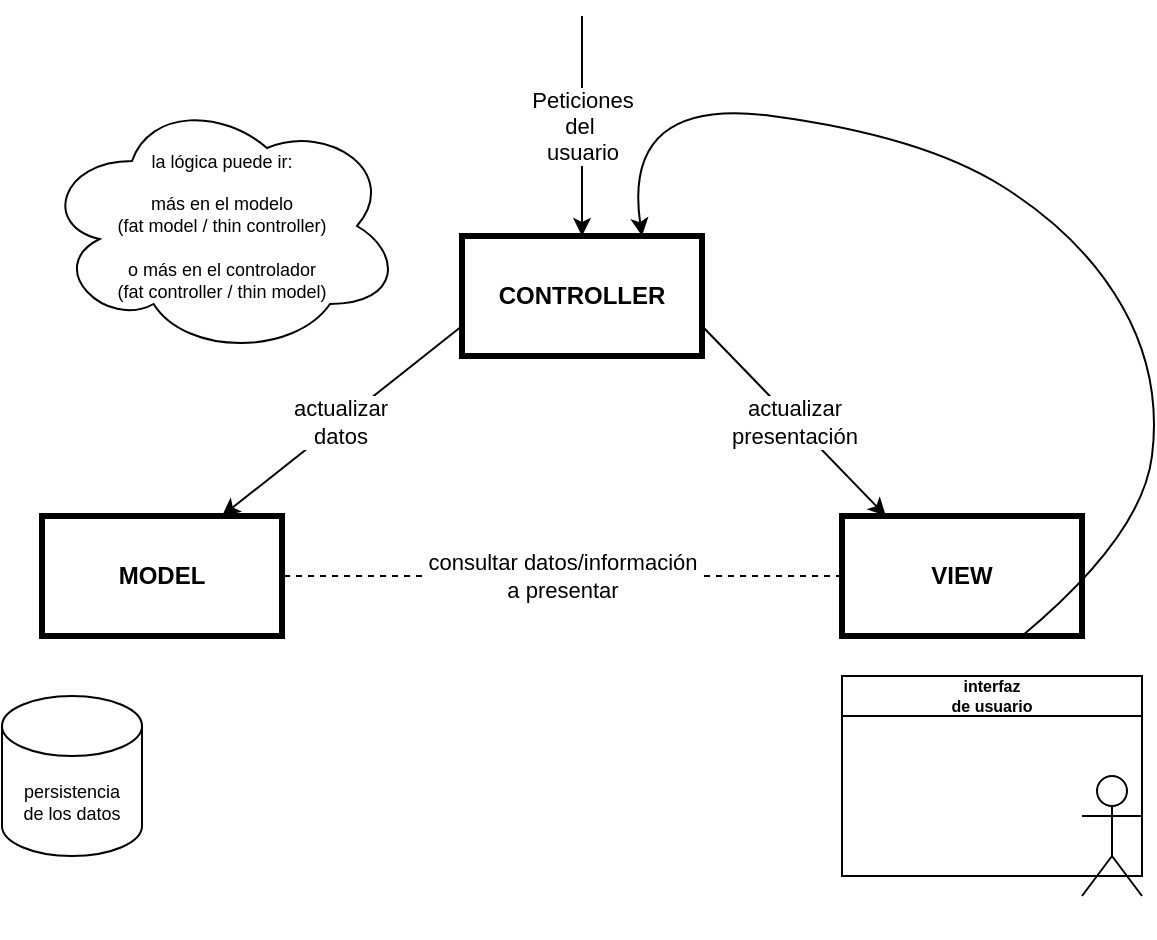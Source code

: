 <mxfile version="16.5.1" type="device"><diagram id="XccZs15KkLqI7rOpSnag" name="Page-1"><mxGraphModel dx="1102" dy="875" grid="1" gridSize="10" guides="1" tooltips="1" connect="1" arrows="1" fold="1" page="1" pageScale="1" pageWidth="827" pageHeight="1169" math="0" shadow="0"><root><mxCell id="0"/><mxCell id="1" parent="0"/><mxCell id="Lc8bc2Sl_tjAvzAAfBpu-1" value="CONTROLLER" style="rounded=0;whiteSpace=wrap;html=1;fontStyle=1;strokeWidth=3;" parent="1" vertex="1"><mxGeometry x="350" y="320" width="120" height="60" as="geometry"/></mxCell><mxCell id="Lc8bc2Sl_tjAvzAAfBpu-2" value="" style="endArrow=classic;html=1;entryX=0.5;entryY=0;entryDx=0;entryDy=0;" parent="1" target="Lc8bc2Sl_tjAvzAAfBpu-1" edge="1"><mxGeometry relative="1" as="geometry"><mxPoint x="410" y="210" as="sourcePoint"/><mxPoint x="400" y="310" as="targetPoint"/></mxGeometry></mxCell><mxCell id="Lc8bc2Sl_tjAvzAAfBpu-3" value="Peticiones&lt;br&gt;del&amp;nbsp;&lt;br&gt;usuario" style="edgeLabel;resizable=0;html=1;align=center;verticalAlign=middle;" parent="Lc8bc2Sl_tjAvzAAfBpu-2" connectable="0" vertex="1"><mxGeometry relative="1" as="geometry"/></mxCell><mxCell id="Lc8bc2Sl_tjAvzAAfBpu-4" value="MODEL" style="rounded=0;whiteSpace=wrap;html=1;fontStyle=1;strokeWidth=3;" parent="1" vertex="1"><mxGeometry x="140" y="460" width="120" height="60" as="geometry"/></mxCell><mxCell id="Lc8bc2Sl_tjAvzAAfBpu-5" value="VIEW" style="rounded=0;whiteSpace=wrap;html=1;fontStyle=1;strokeWidth=3;" parent="1" vertex="1"><mxGeometry x="540" y="460" width="120" height="60" as="geometry"/></mxCell><mxCell id="Lc8bc2Sl_tjAvzAAfBpu-6" value="" style="endArrow=classic;html=1;exitX=0;exitY=0.75;exitDx=0;exitDy=0;entryX=0.75;entryY=0;entryDx=0;entryDy=0;" parent="1" source="Lc8bc2Sl_tjAvzAAfBpu-1" target="Lc8bc2Sl_tjAvzAAfBpu-4" edge="1"><mxGeometry relative="1" as="geometry"><mxPoint x="360" y="340" as="sourcePoint"/><mxPoint x="460" y="340" as="targetPoint"/></mxGeometry></mxCell><mxCell id="Lc8bc2Sl_tjAvzAAfBpu-7" value="actualizar&lt;br&gt;datos" style="edgeLabel;resizable=0;html=1;align=center;verticalAlign=middle;" parent="Lc8bc2Sl_tjAvzAAfBpu-6" connectable="0" vertex="1"><mxGeometry relative="1" as="geometry"><mxPoint x="-1" as="offset"/></mxGeometry></mxCell><mxCell id="Lc8bc2Sl_tjAvzAAfBpu-8" value="" style="endArrow=classic;html=1;exitX=1;exitY=0.75;exitDx=0;exitDy=0;entryX=0.183;entryY=0;entryDx=0;entryDy=0;entryPerimeter=0;" parent="1" source="Lc8bc2Sl_tjAvzAAfBpu-1" target="Lc8bc2Sl_tjAvzAAfBpu-5" edge="1"><mxGeometry relative="1" as="geometry"><mxPoint x="520" y="330" as="sourcePoint"/><mxPoint x="570" y="460" as="targetPoint"/></mxGeometry></mxCell><mxCell id="Lc8bc2Sl_tjAvzAAfBpu-9" value="actualizar&lt;br&gt;presentación" style="edgeLabel;resizable=0;html=1;align=center;verticalAlign=middle;" parent="Lc8bc2Sl_tjAvzAAfBpu-8" connectable="0" vertex="1"><mxGeometry relative="1" as="geometry"/></mxCell><mxCell id="Lc8bc2Sl_tjAvzAAfBpu-10" value="" style="endArrow=none;html=1;entryX=1;entryY=0.5;entryDx=0;entryDy=0;dashed=1;endFill=0;" parent="1" target="Lc8bc2Sl_tjAvzAAfBpu-4" edge="1"><mxGeometry relative="1" as="geometry"><mxPoint x="540" y="490" as="sourcePoint"/><mxPoint x="460" y="320" as="targetPoint"/></mxGeometry></mxCell><mxCell id="Lc8bc2Sl_tjAvzAAfBpu-11" value="consultar datos/información&lt;br&gt;a presentar" style="edgeLabel;resizable=0;html=1;align=center;verticalAlign=middle;" parent="Lc8bc2Sl_tjAvzAAfBpu-10" connectable="0" vertex="1"><mxGeometry relative="1" as="geometry"/></mxCell><mxCell id="Lc8bc2Sl_tjAvzAAfBpu-12" value="persistencia&lt;br style=&quot;font-size: 9px;&quot;&gt;de los datos" style="shape=cylinder3;whiteSpace=wrap;html=1;boundedLbl=1;backgroundOutline=1;size=15;fontSize=9;" parent="1" vertex="1"><mxGeometry x="120" y="550" width="70" height="80" as="geometry"/></mxCell><mxCell id="Lc8bc2Sl_tjAvzAAfBpu-14" value="interfaz&#10;de usuario" style="swimlane;startSize=20;fontSize=8;" parent="1" vertex="1"><mxGeometry x="540" y="540" width="150" height="100" as="geometry"/></mxCell><mxCell id="Lc8bc2Sl_tjAvzAAfBpu-13" value="&lt;br&gt;" style="shape=umlActor;verticalLabelPosition=bottom;verticalAlign=top;html=1;outlineConnect=0;" parent="Lc8bc2Sl_tjAvzAAfBpu-14" vertex="1"><mxGeometry x="120" y="50" width="30" height="60" as="geometry"/></mxCell><mxCell id="Lc8bc2Sl_tjAvzAAfBpu-15" value="" style="endArrow=classic;html=1;fontSize=9;exitX=0.75;exitY=1;exitDx=0;exitDy=0;entryX=0.75;entryY=0;entryDx=0;entryDy=0;curved=1;" parent="1" source="Lc8bc2Sl_tjAvzAAfBpu-5" target="Lc8bc2Sl_tjAvzAAfBpu-1" edge="1"><mxGeometry width="50" height="50" relative="1" as="geometry"><mxPoint x="390" y="530" as="sourcePoint"/><mxPoint x="440" y="480" as="targetPoint"/><Array as="points"><mxPoint x="690" y="470"/><mxPoint x="700" y="390"/><mxPoint x="660" y="320"/><mxPoint x="580" y="270"/><mxPoint x="430" y="250"/></Array></mxGeometry></mxCell><mxCell id="Lc8bc2Sl_tjAvzAAfBpu-21" value="la lógica puede ir:&lt;br&gt;&lt;br&gt;más en el modelo &lt;br&gt;(fat model / thin controller)&lt;br&gt;&lt;br&gt;o más en el controlador&lt;br&gt;(fat controller / thin model)" style="ellipse;shape=cloud;whiteSpace=wrap;html=1;fontSize=9;strokeWidth=1;" parent="1" vertex="1"><mxGeometry x="140" y="250" width="180" height="130" as="geometry"/></mxCell></root></mxGraphModel></diagram></mxfile>